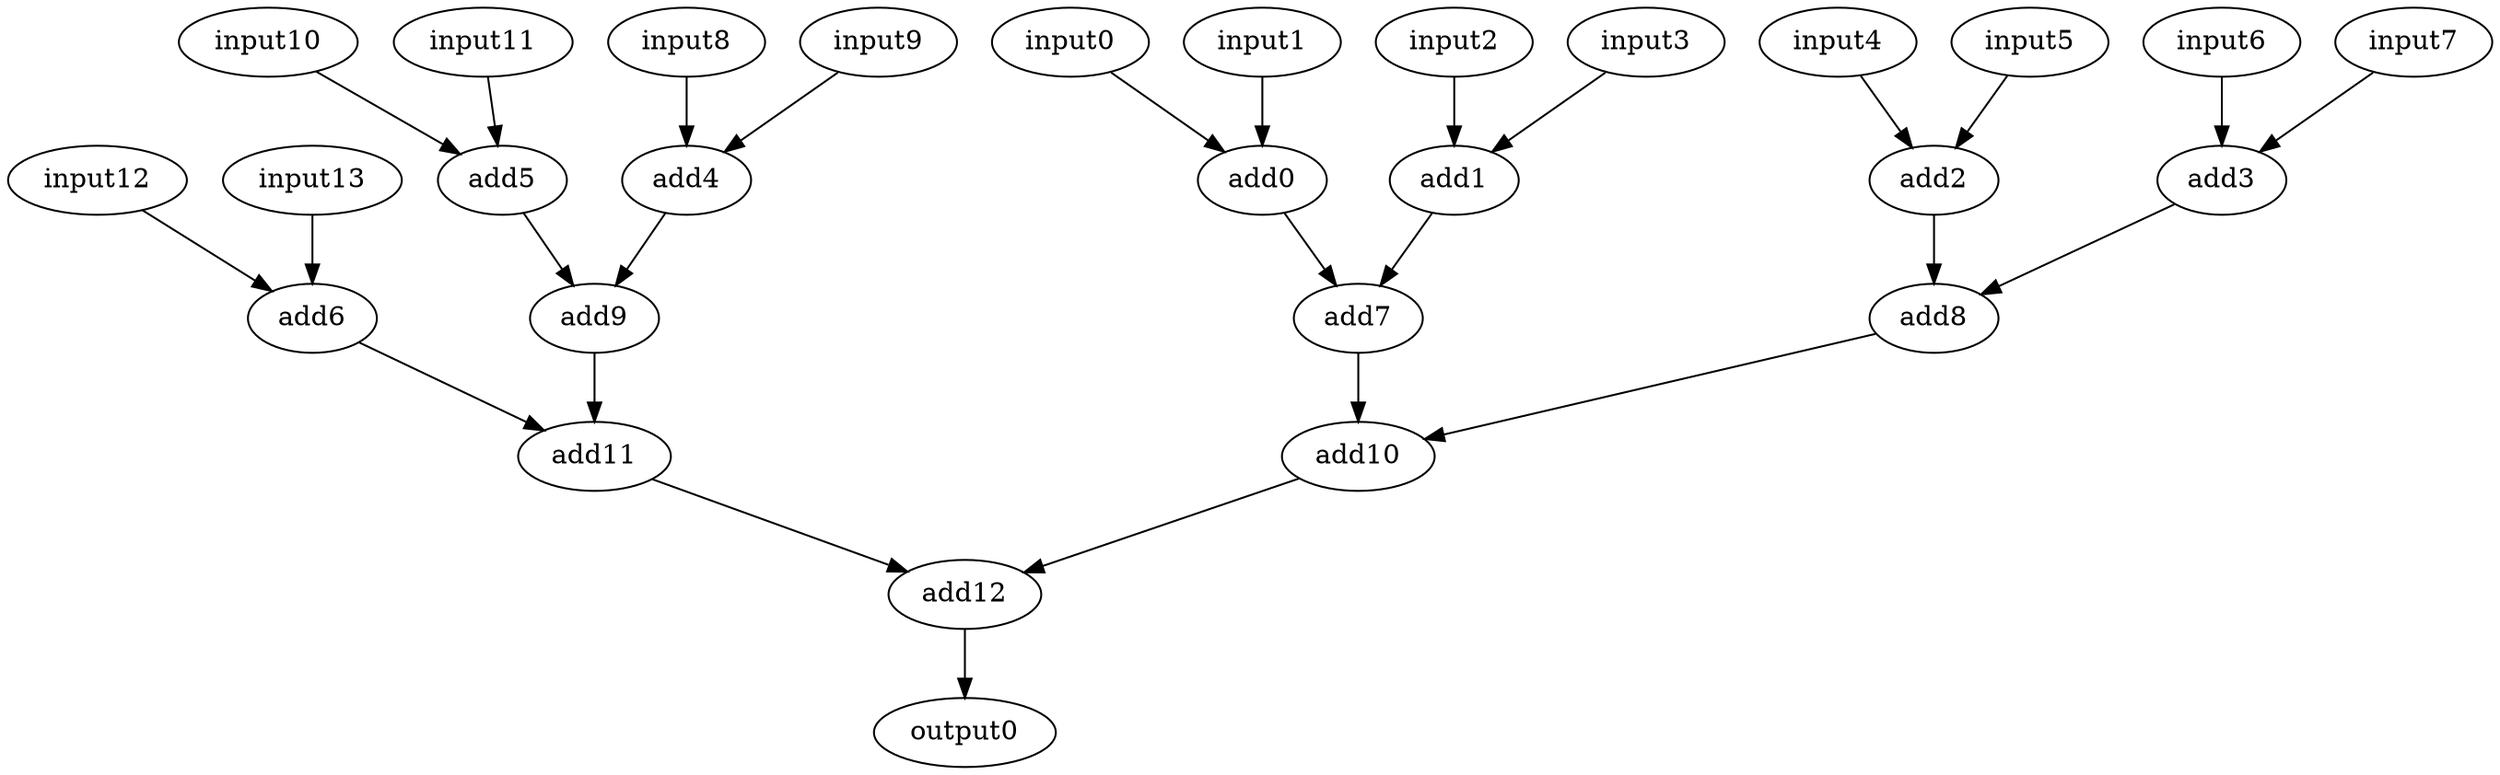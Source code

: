 digraph add_14 {
input0[opcode=load];
input1[opcode=load];
input2[opcode=load];
input3[opcode=load];
input4[opcode=load];
input5[opcode=load];
input6[opcode=load];
input7[opcode=load];
input8[opcode=load];
input9[opcode=load];
input10[opcode=load];
input11[opcode=load];
input12[opcode=load];
input13[opcode=load];

output0[opcode=store];



add0[opcode=add];
add1[opcode=add];
add2[opcode=add];
add3[opcode=add];
add4[opcode=add];
add5[opcode=add];
add6[opcode=add];
add7[opcode=add];
add8[opcode=add];
add9[opcode=add];
add10[opcode=add];
add11[opcode=add];
add12[opcode=add];


input0->add0[operand=0];
input1->add0[operand=1];

input2->add1[operand=0];
input3->add1[operand=1];

input4->add2[operand=0];
input5->add2[operand=1];

input6->add3[operand=0];
input7->add3[operand=1];


input8->add4[operand=0];
input9->add4[operand=1];

input10->add5[operand=0];
input11->add5[operand=1];

input12->add6[operand=0];
input13->add6[operand=1];


add0->add7[operand=0];
add1->add7[operand=1];

add2->add8[operand=0];
add3->add8[operand=1];

add4->add9[operand=0];
add5->add9[operand=1];


//third layer
add7->add10[operand=0];
add8->add10[operand=1];

add9->add11[operand=0];
add6->add11[operand=1];

//last layer

add10->add12[operand=0];
add11->add12[operand=1];

add12->output0[operand=0];



















}
